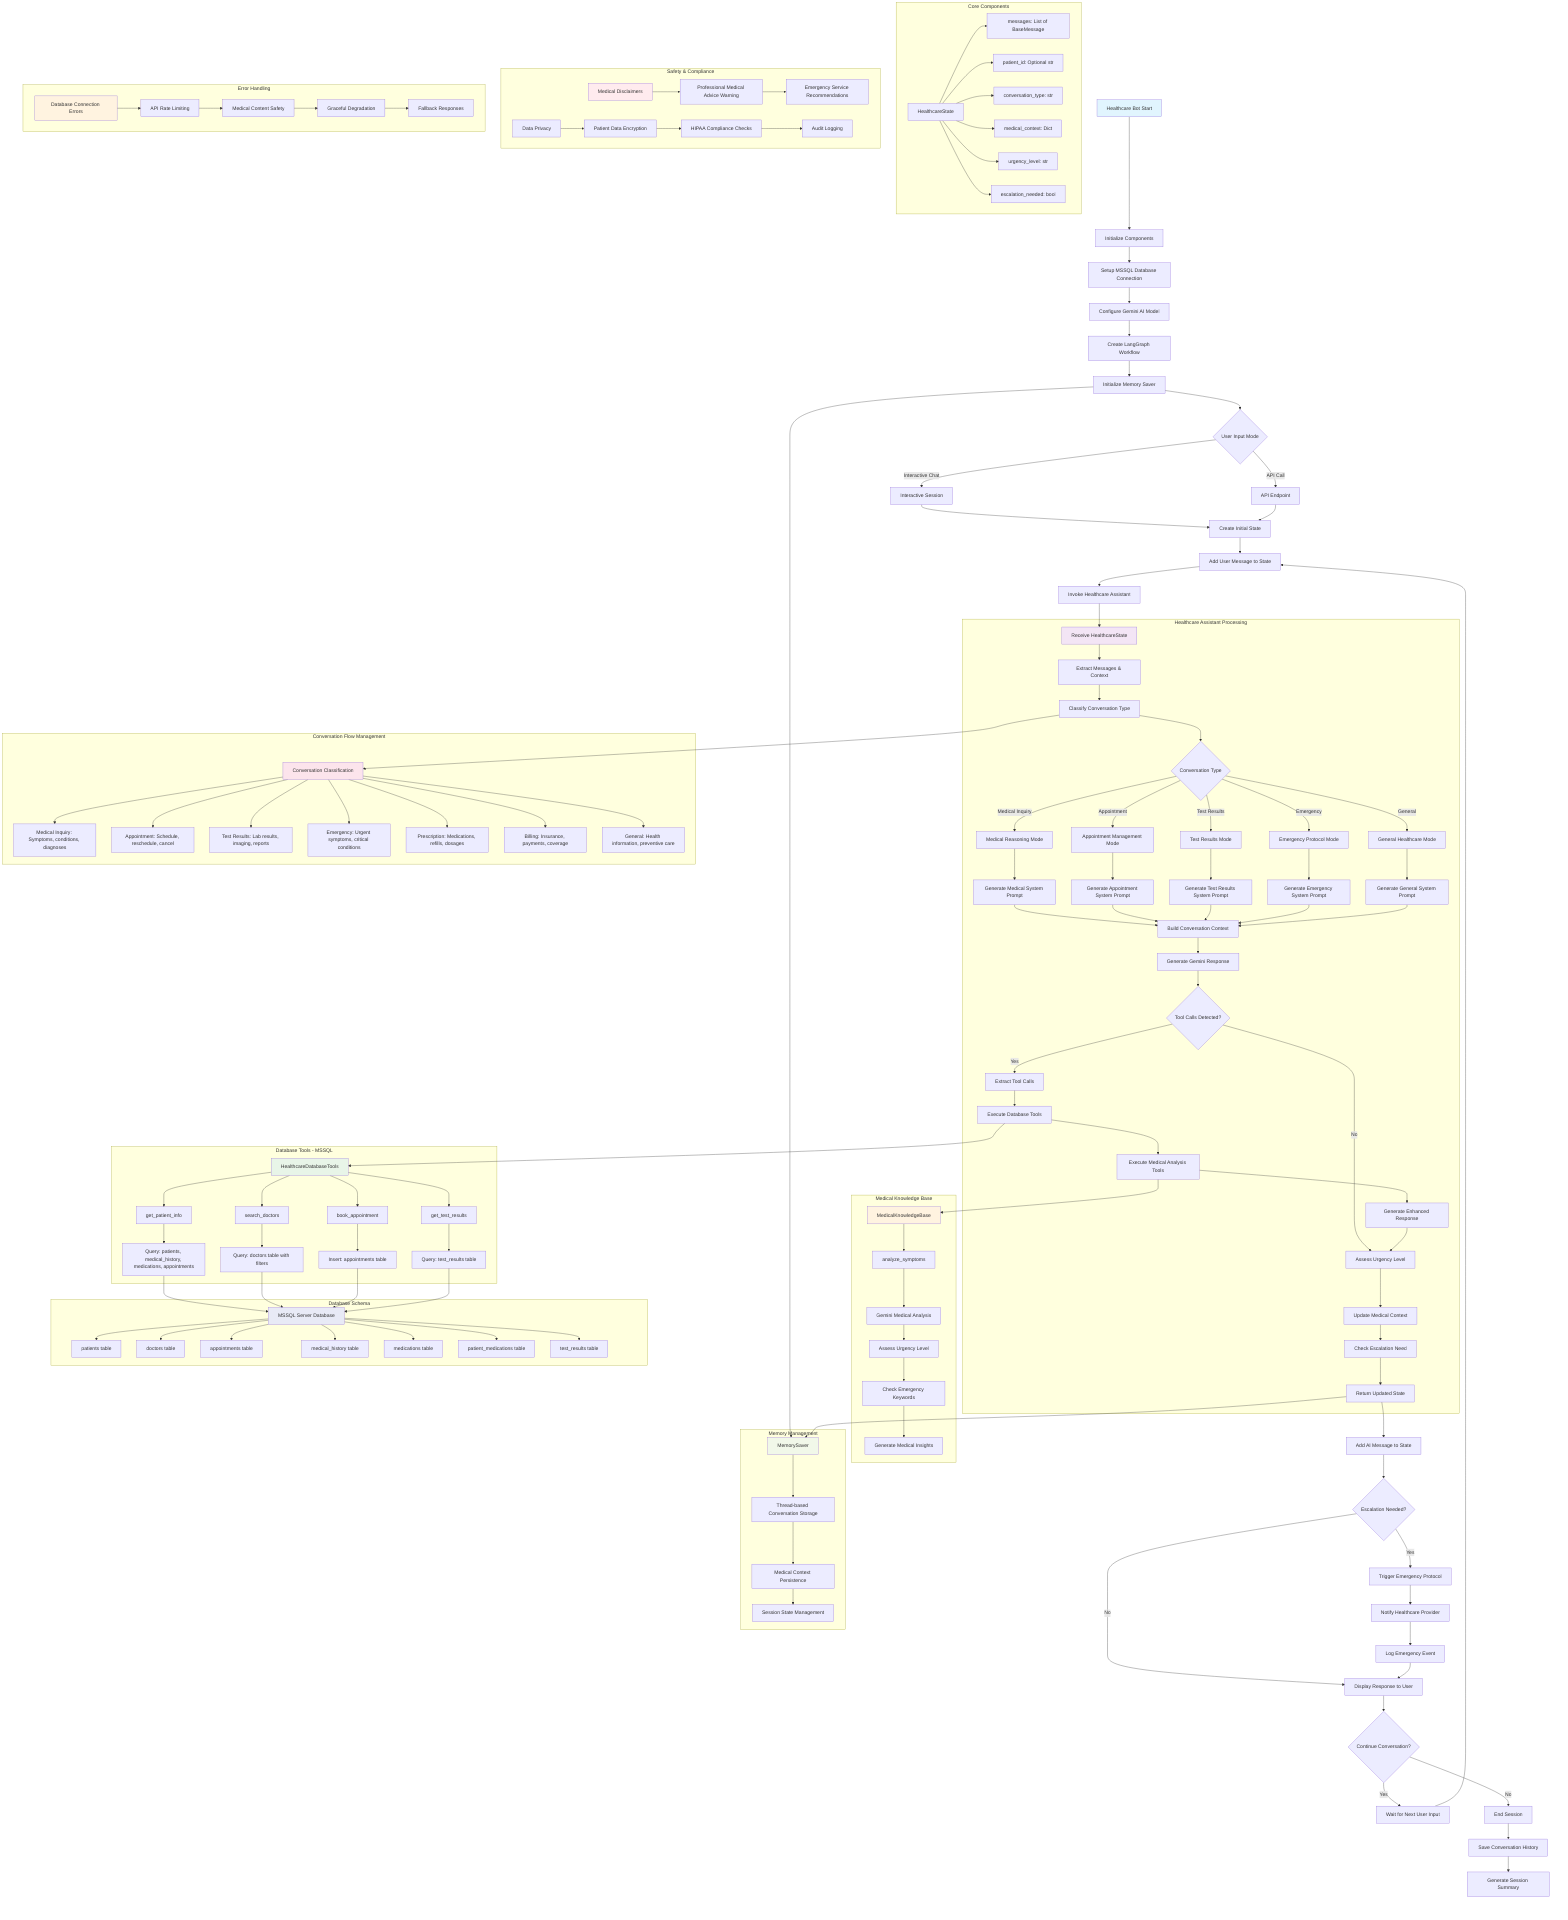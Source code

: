 graph TD
    A[Healthcare Bot Start] --> B[Initialize Components]
    B --> C[Setup MSSQL Database Connection]
    C --> D[Configure Gemini AI Model]
    D --> E[Create LangGraph Workflow]
    E --> F[Initialize Memory Saver]
    
    F --> G{User Input Mode}
    G -->|Interactive Chat| H[Interactive Session]
    G -->|API Call| I[API Endpoint]
    
    subgraph "Core Components"
        J[HealthcareState]
        J --> K[messages: List of BaseMessage]
        J --> L[patient_id: Optional str]
        J --> M[conversation_type: str]
        J --> N[medical_context: Dict]
        J --> O[urgency_level: str]
        J --> P[escalation_needed: bool]
    end
    
    H --> Q[Create Initial State]
    I --> Q
    Q --> R[Add User Message to State]
    R --> S[Invoke Healthcare Assistant]
    
    subgraph "Healthcare Assistant Processing"
        T[Receive HealthcareState]
        T --> U[Extract Messages & Context]
        U --> V[Classify Conversation Type]
        V --> W{Conversation Type}
        
        W -->|Medical Inquiry| X[Medical Reasoning Mode]
        W -->|Appointment| Y[Appointment Management Mode]
        W -->|Test Results| Z[Test Results Mode]
        W -->|Emergency| AA[Emergency Protocol Mode]
        W -->|General| BB[General Healthcare Mode]
        
        X --> CC[Generate Medical System Prompt]
        Y --> DD[Generate Appointment System Prompt]
        Z --> EE[Generate Test Results System Prompt]
        AA --> FF[Generate Emergency System Prompt]
        BB --> GG[Generate General System Prompt]
        
        CC --> HH[Build Conversation Context]
        DD --> HH
        EE --> HH
        FF --> HH
        GG --> HH
        
        HH --> II[Generate Gemini Response]
        II --> JJ{Tool Calls Detected?}
        
        JJ -->|Yes| KK[Extract Tool Calls]
        JJ -->|No| LL[Assess Urgency Level]
        
        KK --> MM[Execute Database Tools]
        MM --> NN[Execute Medical Analysis Tools]
        NN --> OO[Generate Enhanced Response]
        OO --> LL
        
        LL --> PP[Update Medical Context]
        PP --> QQ[Check Escalation Need]
        QQ --> RR[Return Updated State]
    end
    
    S --> T
    
    subgraph "Database Tools - MSSQL"
        SS[HealthcareDatabaseTools]
        SS --> TT[get_patient_info]
        TT --> UU[Query: patients, medical_history, medications, appointments]
        
        SS --> VV[search_doctors]
        VV --> WW[Query: doctors table with filters]
        
        SS --> XX[book_appointment]
        XX --> YY[Insert: appointments table]
        
        SS --> ZZ[get_test_results]
        ZZ --> AAA[Query: test_results table]
    end
    
    subgraph "Medical Knowledge Base"
        BBB[MedicalKnowledgeBase]
        BBB --> CCC[analyze_symptoms]
        CCC --> DDD[Gemini Medical Analysis]
        DDD --> EEE[Assess Urgency Level]
        EEE --> FFF[Check Emergency Keywords]
        FFF --> GGG[Generate Medical Insights]
    end
    
    MM --> SS
    NN --> BBB
    
    subgraph "Conversation Flow Management"
        HHH[Conversation Classification]
        HHH --> III[Medical Inquiry: Symptoms, conditions, diagnoses]
        HHH --> JJJ[Appointment: Schedule, reschedule, cancel]
        HHH --> KKK[Test Results: Lab results, imaging, reports]
        HHH --> LLL[Emergency: Urgent symptoms, critical conditions]
        HHH --> MMM[Prescription: Medications, refills, dosages]
        HHH --> NNN[Billing: Insurance, payments, coverage]
        HHH --> OOO[General: Health information, preventive care]
    end
    
    V --> HHH
    
    subgraph "Safety & Compliance"
        PPP[Medical Disclaimers]
        PPP --> QQQ[Professional Medical Advice Warning]
        QQQ --> RRR[Emergency Service Recommendations]
        
        SSS[Data Privacy]
        SSS --> TTT[Patient Data Encryption]
        TTT --> UUU[HIPAA Compliance Checks]
        UUU --> VVV[Audit Logging]
    end
    
    RR --> WWW[Add AI Message to State]
    WWW --> XXX{Escalation Needed?}
    
    XXX -->|Yes| YYY[Trigger Emergency Protocol]
    XXX -->|No| ZZZ[Display Response to User]
    
    YYY --> AAAA[Notify Healthcare Provider]
    AAAA --> BBBB[Log Emergency Event]
    BBBB --> ZZZ
    
    ZZZ --> CCCC{Continue Conversation?}
    CCCC -->|Yes| DDDD[Wait for Next User Input]
    CCCC -->|No| EEEE[End Session]
    
    DDDD --> R
    EEEE --> FFFF[Save Conversation History]
    FFFF --> GGGG[Generate Session Summary]
    
    subgraph "Database Schema"
        HHHH[MSSQL Server Database]
        HHHH --> IIII[patients table]
        HHHH --> JJJJ[doctors table]
        HHHH --> KKKK[appointments table]
        HHHH --> LLLL[medical_history table]
        HHHH --> MMMM[medications table]
        HHHH --> NNNN[patient_medications table]
        HHHH --> OOOO[test_results table]
    end
    
    UU --> HHHH
    WW --> HHHH
    YY --> HHHH
    AAA --> HHHH
    
    subgraph "Memory Management"
        PPPP[MemorySaver]
        PPPP --> QQQQ[Thread-based Conversation Storage]
        QQQQ --> RRRR[Medical Context Persistence]
        RRRR --> SSSS[Session State Management]
    end
    
    F --> PPPP
    RR --> PPPP
    
    subgraph "Error Handling"
        TTTT[Database Connection Errors]
        TTTT --> UUUU[API Rate Limiting]
        UUUU --> VVVV[Medical Content Safety]
        VVVV --> WWWW[Graceful Degradation]
        WWWW --> XXXX[Fallback Responses]
    end
    
    style A fill:#e1f5fe
    style T fill:#f3e5f5
    style SS fill:#e8f5e8
    style BBB fill:#fff3e0
    style HHH fill:#fce4ec
    style PPP fill:#ffebee
    style HHHH fill:#e8eaf6
    style PPPP fill:#f1f8e9
    style TTTT fill:#fff3e0